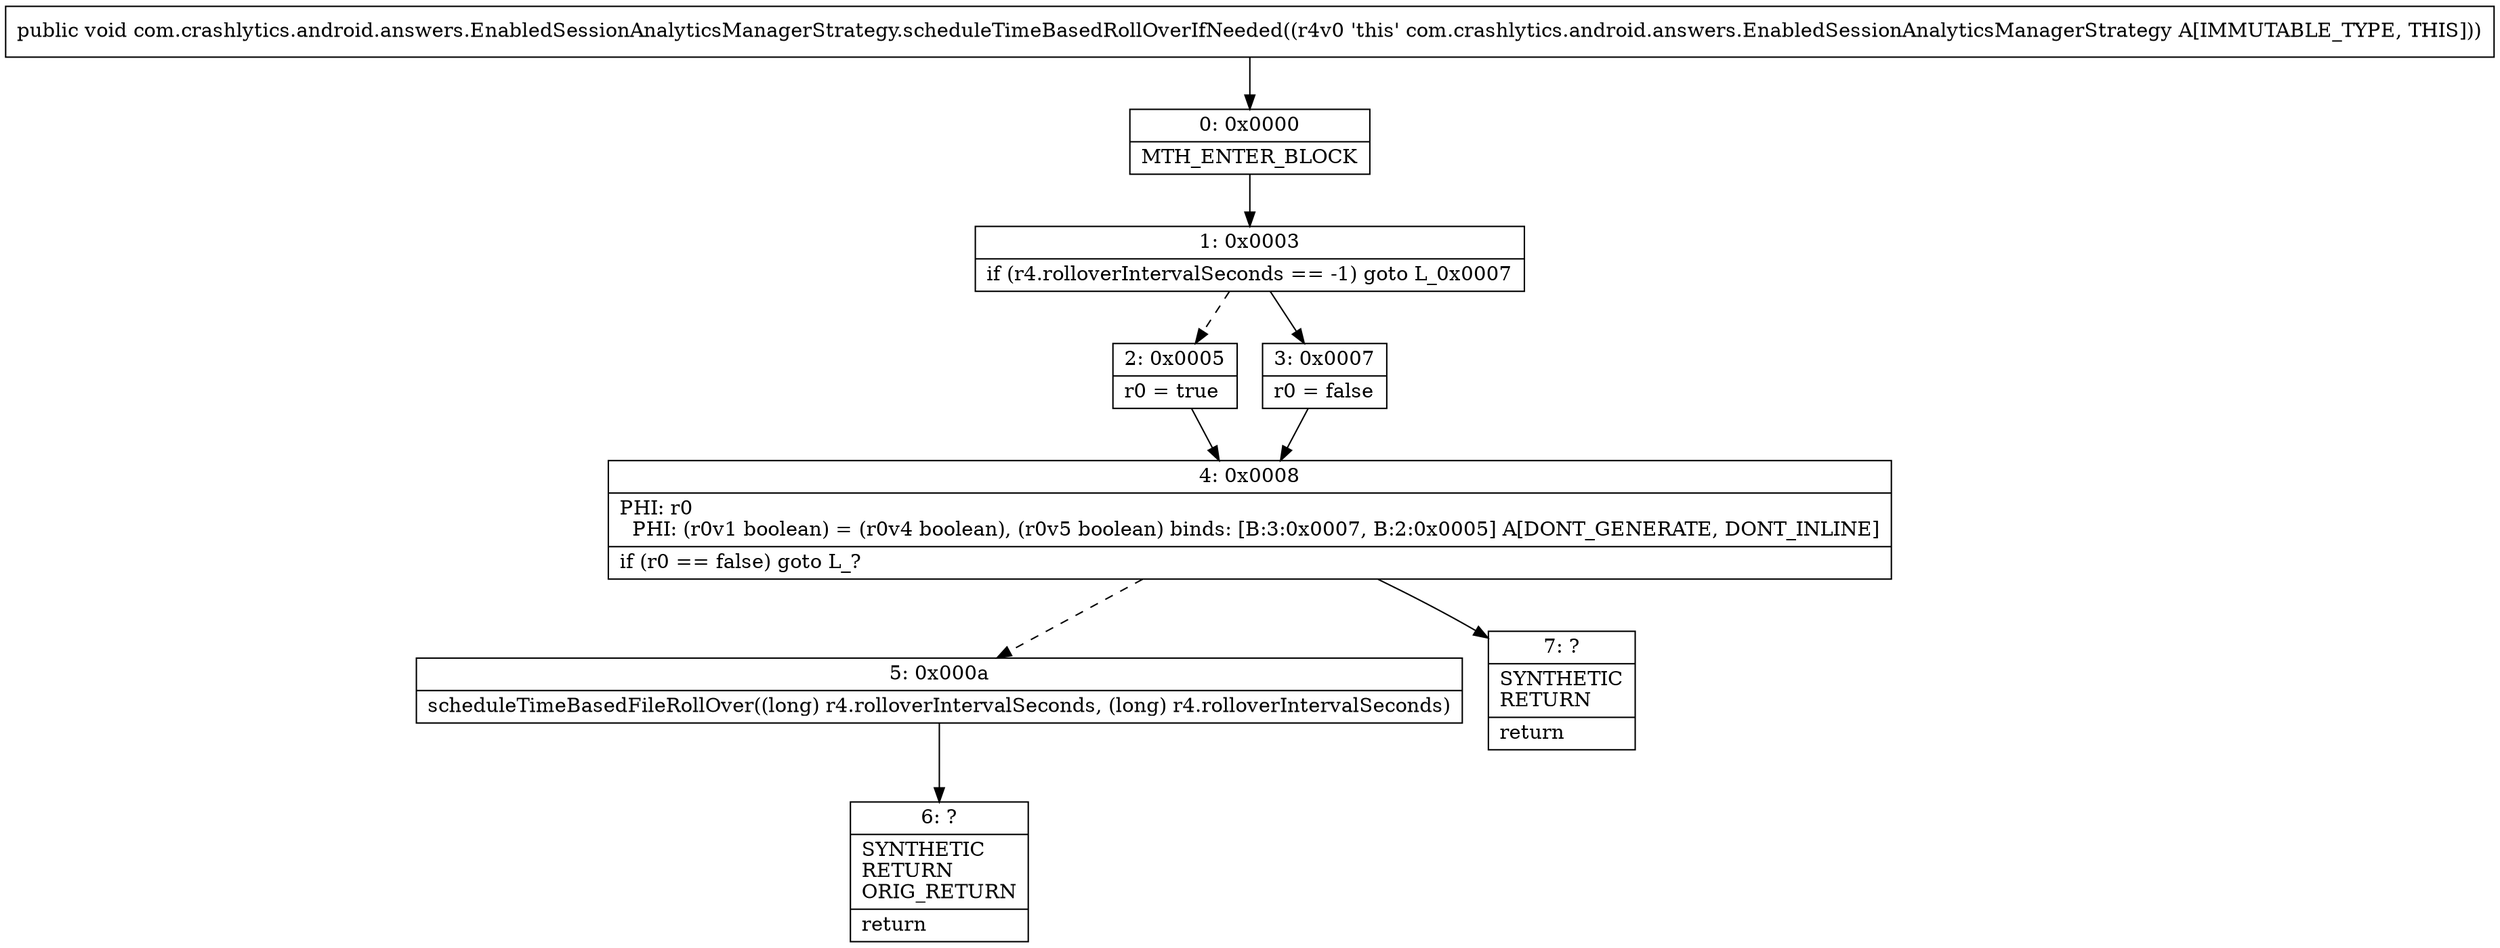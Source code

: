 digraph "CFG forcom.crashlytics.android.answers.EnabledSessionAnalyticsManagerStrategy.scheduleTimeBasedRollOverIfNeeded()V" {
Node_0 [shape=record,label="{0\:\ 0x0000|MTH_ENTER_BLOCK\l}"];
Node_1 [shape=record,label="{1\:\ 0x0003|if (r4.rolloverIntervalSeconds == \-1) goto L_0x0007\l}"];
Node_2 [shape=record,label="{2\:\ 0x0005|r0 = true\l}"];
Node_3 [shape=record,label="{3\:\ 0x0007|r0 = false\l}"];
Node_4 [shape=record,label="{4\:\ 0x0008|PHI: r0 \l  PHI: (r0v1 boolean) = (r0v4 boolean), (r0v5 boolean) binds: [B:3:0x0007, B:2:0x0005] A[DONT_GENERATE, DONT_INLINE]\l|if (r0 == false) goto L_?\l}"];
Node_5 [shape=record,label="{5\:\ 0x000a|scheduleTimeBasedFileRollOver((long) r4.rolloverIntervalSeconds, (long) r4.rolloverIntervalSeconds)\l}"];
Node_6 [shape=record,label="{6\:\ ?|SYNTHETIC\lRETURN\lORIG_RETURN\l|return\l}"];
Node_7 [shape=record,label="{7\:\ ?|SYNTHETIC\lRETURN\l|return\l}"];
MethodNode[shape=record,label="{public void com.crashlytics.android.answers.EnabledSessionAnalyticsManagerStrategy.scheduleTimeBasedRollOverIfNeeded((r4v0 'this' com.crashlytics.android.answers.EnabledSessionAnalyticsManagerStrategy A[IMMUTABLE_TYPE, THIS])) }"];
MethodNode -> Node_0;
Node_0 -> Node_1;
Node_1 -> Node_2[style=dashed];
Node_1 -> Node_3;
Node_2 -> Node_4;
Node_3 -> Node_4;
Node_4 -> Node_5[style=dashed];
Node_4 -> Node_7;
Node_5 -> Node_6;
}

